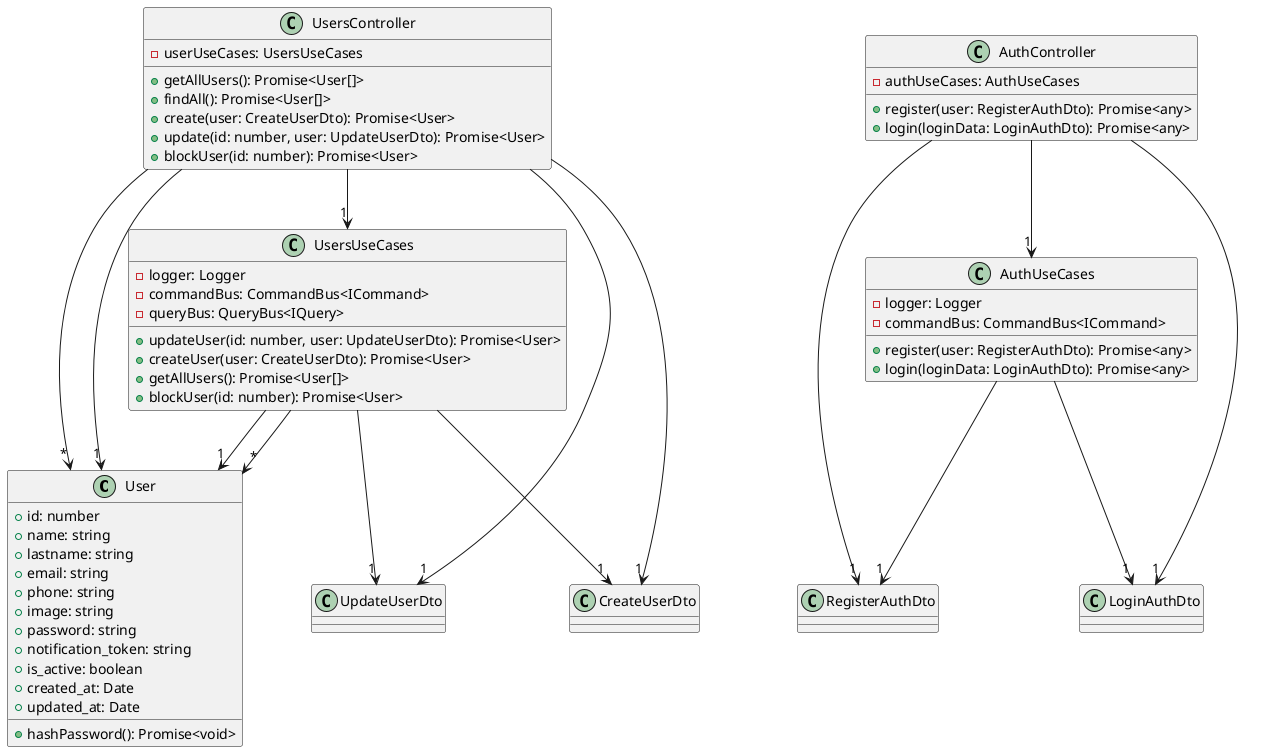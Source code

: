@startuml
class User {
    +id: number
    +name: string
    +lastname: string
    +email: string
    +phone: string
    +image: string
    +password: string
    +notification_token: string
    +is_active: boolean
    +created_at: Date
    +updated_at: Date
    +hashPassword(): Promise<void>
}
class UsersUseCases {
    -logger: Logger
    -commandBus: CommandBus<ICommand>
    -queryBus: QueryBus<IQuery>
    +updateUser(id: number, user: UpdateUserDto): Promise<User>
    +createUser(user: CreateUserDto): Promise<User>
    +getAllUsers(): Promise<User[]>
    +blockUser(id: number): Promise<User>
}
class UsersController {
    -userUseCases: UsersUseCases
    +getAllUsers(): Promise<User[]>
    +findAll(): Promise<User[]>
    +create(user: CreateUserDto): Promise<User>
    +update(id: number, user: UpdateUserDto): Promise<User>
    +blockUser(id: number): Promise<User>
}
class AuthUseCases {
    -logger: Logger
    -commandBus: CommandBus<ICommand>
    +register(user: RegisterAuthDto): Promise<any>
    +login(loginData: LoginAuthDto): Promise<any>
}
class AuthController {
    -authUseCases: AuthUseCases
    +register(user: RegisterAuthDto): Promise<any>
    +login(loginData: LoginAuthDto): Promise<any>
}
UsersUseCases --> "1" UpdateUserDto
UsersUseCases --> "1" User
UsersUseCases --> "1" CreateUserDto
UsersUseCases --> "*" User
UsersController --> "1" UsersUseCases
UsersController --> "*" User
UsersController --> "1" CreateUserDto
UsersController --> "1" User
UsersController --> "1" UpdateUserDto
AuthUseCases --> "1" RegisterAuthDto
AuthUseCases --> "1" LoginAuthDto
AuthController --> "1" AuthUseCases
AuthController --> "1" RegisterAuthDto
AuthController --> "1" LoginAuthDto
@enduml